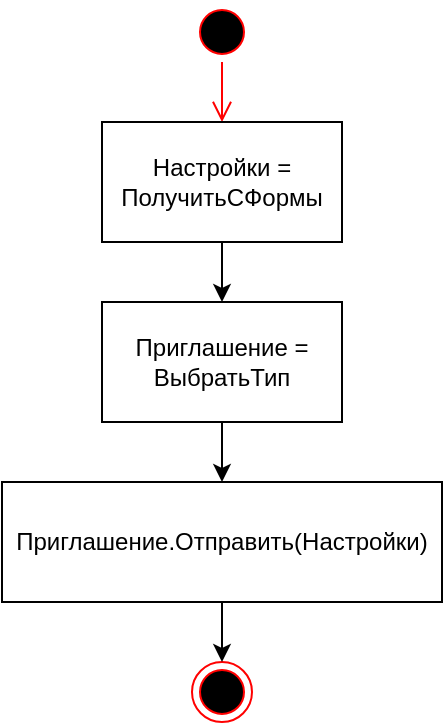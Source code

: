 <mxfile version="15.5.4" type="device"><diagram id="pe9fTEDNu0zSlPk7TXAT" name="Page-1"><mxGraphModel dx="2249" dy="1949" grid="1" gridSize="10" guides="1" tooltips="1" connect="1" arrows="1" fold="1" page="1" pageScale="1" pageWidth="827" pageHeight="1169" math="0" shadow="0"><root><mxCell id="0"/><mxCell id="1" parent="0"/><mxCell id="MAXpseTA1vnwfWNFhxLS-3" value="" style="ellipse;html=1;shape=startState;fillColor=#000000;strokeColor=#ff0000;" vertex="1" parent="1"><mxGeometry x="-725" y="-1160" width="30" height="30" as="geometry"/></mxCell><mxCell id="MAXpseTA1vnwfWNFhxLS-4" value="" style="edgeStyle=orthogonalEdgeStyle;html=1;verticalAlign=bottom;endArrow=open;endSize=8;strokeColor=#ff0000;rounded=0;" edge="1" source="MAXpseTA1vnwfWNFhxLS-3" parent="1" target="MAXpseTA1vnwfWNFhxLS-5"><mxGeometry relative="1" as="geometry"><mxPoint x="-710" y="-1100" as="targetPoint"/></mxGeometry></mxCell><mxCell id="MAXpseTA1vnwfWNFhxLS-5" value="Настройки = ПолучитьСФормы" style="rounded=0;whiteSpace=wrap;html=1;" vertex="1" parent="1"><mxGeometry x="-770" y="-1100" width="120" height="60" as="geometry"/></mxCell><mxCell id="MAXpseTA1vnwfWNFhxLS-6" value="Приглашение = ВыбратьТип" style="rounded=0;whiteSpace=wrap;html=1;" vertex="1" parent="1"><mxGeometry x="-770" y="-1010" width="120" height="60" as="geometry"/></mxCell><mxCell id="MAXpseTA1vnwfWNFhxLS-7" value="" style="endArrow=classic;html=1;rounded=0;" edge="1" parent="1" source="MAXpseTA1vnwfWNFhxLS-5" target="MAXpseTA1vnwfWNFhxLS-6"><mxGeometry width="50" height="50" relative="1" as="geometry"><mxPoint x="-425" y="-900" as="sourcePoint"/><mxPoint x="-375" y="-950" as="targetPoint"/></mxGeometry></mxCell><mxCell id="MAXpseTA1vnwfWNFhxLS-8" value="" style="ellipse;html=1;shape=endState;fillColor=#000000;strokeColor=#ff0000;" vertex="1" parent="1"><mxGeometry x="-725" y="-830" width="30" height="30" as="geometry"/></mxCell><mxCell id="MAXpseTA1vnwfWNFhxLS-9" value="" style="endArrow=classic;html=1;rounded=0;" edge="1" parent="1" source="MAXpseTA1vnwfWNFhxLS-6" target="MAXpseTA1vnwfWNFhxLS-10"><mxGeometry width="50" height="50" relative="1" as="geometry"><mxPoint x="-700" y="-1030" as="sourcePoint"/><mxPoint x="-700" y="-1000" as="targetPoint"/></mxGeometry></mxCell><mxCell id="MAXpseTA1vnwfWNFhxLS-10" value="Приглашение.Отправить(Настройки)" style="rounded=0;whiteSpace=wrap;html=1;" vertex="1" parent="1"><mxGeometry x="-820" y="-920" width="220" height="60" as="geometry"/></mxCell><mxCell id="MAXpseTA1vnwfWNFhxLS-11" value="" style="endArrow=classic;html=1;rounded=0;" edge="1" parent="1" source="MAXpseTA1vnwfWNFhxLS-10" target="MAXpseTA1vnwfWNFhxLS-8"><mxGeometry width="50" height="50" relative="1" as="geometry"><mxPoint x="-700" y="-940" as="sourcePoint"/><mxPoint x="-700" y="-910" as="targetPoint"/></mxGeometry></mxCell></root></mxGraphModel></diagram></mxfile>